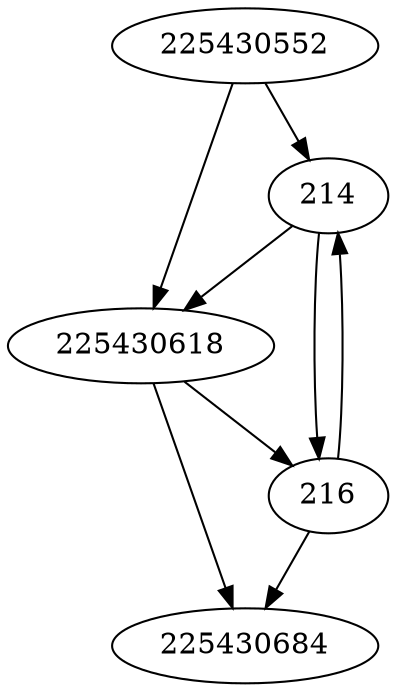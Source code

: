 strict digraph  {
214;
225430552;
225430618;
225430684;
216;
214 -> 216;
214 -> 225430618;
225430552 -> 214;
225430552 -> 225430618;
225430618 -> 216;
225430618 -> 225430684;
216 -> 214;
216 -> 225430684;
}
